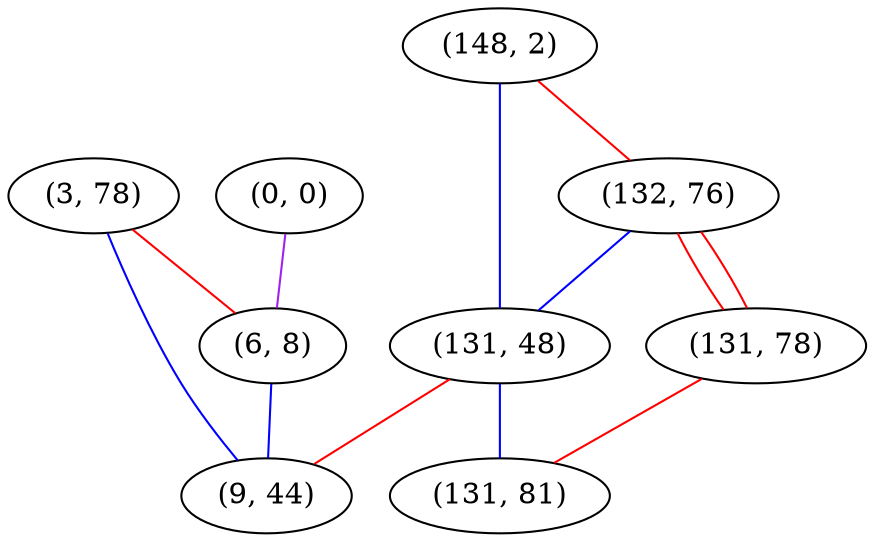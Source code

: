 graph "" {
"(3, 78)";
"(0, 0)";
"(6, 8)";
"(148, 2)";
"(132, 76)";
"(131, 78)";
"(131, 48)";
"(131, 81)";
"(9, 44)";
"(3, 78)" -- "(6, 8)"  [color=red, key=0, weight=1];
"(3, 78)" -- "(9, 44)"  [color=blue, key=0, weight=3];
"(0, 0)" -- "(6, 8)"  [color=purple, key=0, weight=4];
"(6, 8)" -- "(9, 44)"  [color=blue, key=0, weight=3];
"(148, 2)" -- "(131, 48)"  [color=blue, key=0, weight=3];
"(148, 2)" -- "(132, 76)"  [color=red, key=0, weight=1];
"(132, 76)" -- "(131, 48)"  [color=blue, key=0, weight=3];
"(132, 76)" -- "(131, 78)"  [color=red, key=0, weight=1];
"(132, 76)" -- "(131, 78)"  [color=red, key=1, weight=1];
"(131, 78)" -- "(131, 81)"  [color=red, key=0, weight=1];
"(131, 48)" -- "(131, 81)"  [color=blue, key=0, weight=3];
"(131, 48)" -- "(9, 44)"  [color=red, key=0, weight=1];
}
